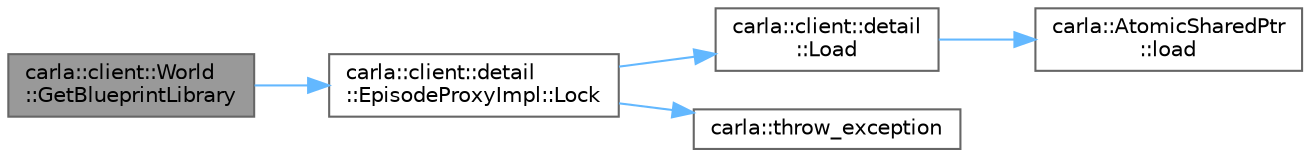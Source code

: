 digraph "carla::client::World::GetBlueprintLibrary"
{
 // INTERACTIVE_SVG=YES
 // LATEX_PDF_SIZE
  bgcolor="transparent";
  edge [fontname=Helvetica,fontsize=10,labelfontname=Helvetica,labelfontsize=10];
  node [fontname=Helvetica,fontsize=10,shape=box,height=0.2,width=0.4];
  rankdir="LR";
  Node1 [id="Node000001",label="carla::client::World\l::GetBlueprintLibrary",height=0.2,width=0.4,color="gray40", fillcolor="grey60", style="filled", fontcolor="black",tooltip="Return the list of blueprints available in this world."];
  Node1 -> Node2 [id="edge1_Node000001_Node000002",color="steelblue1",style="solid",tooltip=" "];
  Node2 [id="Node000002",label="carla::client::detail\l::EpisodeProxyImpl::Lock",height=0.2,width=0.4,color="grey40", fillcolor="white", style="filled",URL="$d1/dd3/classcarla_1_1client_1_1detail_1_1EpisodeProxyImpl.html#aaca857645fbeb6546b4a03a663bb65af",tooltip="Same as TryLock but never return nullptr."];
  Node2 -> Node3 [id="edge2_Node000002_Node000003",color="steelblue1",style="solid",tooltip=" "];
  Node3 [id="Node000003",label="carla::client::detail\l::Load",height=0.2,width=0.4,color="grey40", fillcolor="white", style="filled",URL="$d8/dcd/namespacecarla_1_1client_1_1detail.html#aa47f72a521d97fe3574a56e808b509d8",tooltip=" "];
  Node3 -> Node4 [id="edge3_Node000003_Node000004",color="steelblue1",style="solid",tooltip=" "];
  Node4 [id="Node000004",label="carla::AtomicSharedPtr\l::load",height=0.2,width=0.4,color="grey40", fillcolor="white", style="filled",URL="$d2/dcf/classcarla_1_1AtomicSharedPtr.html#a7bb0b8af178b36c923fedac384b3aad4",tooltip=" "];
  Node2 -> Node5 [id="edge4_Node000002_Node000005",color="steelblue1",style="solid",tooltip=" "];
  Node5 [id="Node000005",label="carla::throw_exception",height=0.2,width=0.4,color="grey40", fillcolor="white", style="filled",URL="$d9/d36/namespacecarla.html#a23602ab663165210a7757d6108f6b3cd",tooltip=" "];
}
